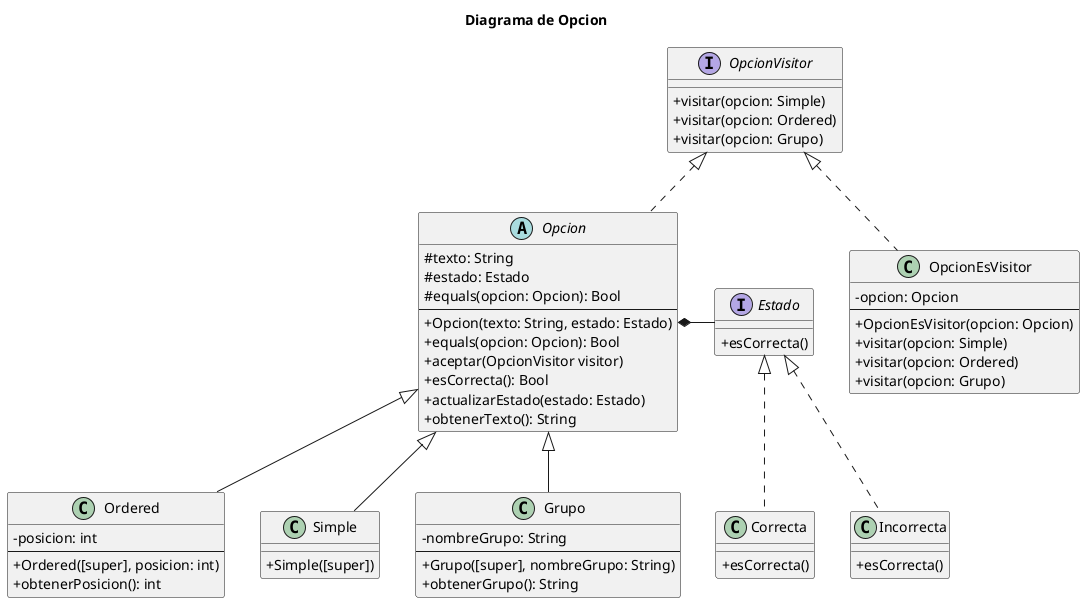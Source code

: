 @startuml diagrama de clases
skinparam classAttributeIconSize 0
title Diagrama de Opcion

abstract class Opcion implements OpcionVisitor {
    #texto: String
    #estado: Estado
    #equals(opcion: Opcion): Bool
    ---
    +Opcion(texto: String, estado: Estado)
    +equals(opcion: Opcion): Bool
    +aceptar(OpcionVisitor visitor)
    +esCorrecta(): Bool
    +actualizarEstado(estado: Estado)
    +obtenerTexto(): String
}

class Ordered extends Opcion {
    -posicion: int
    ---
    +Ordered([super], posicion: int)
    +obtenerPosicion(): int
}

class Simple extends Opcion {
    +Simple([super])
}

class Grupo extends Opcion {
    -nombreGrupo: String
    ---
    +Grupo([super], nombreGrupo: String)
    +obtenerGrupo(): String
}

interface Estado {
    + esCorrecta()
}

class Correcta implements Estado {
    + esCorrecta()
}

class Incorrecta implements Estado {
    + esCorrecta()
}

interface OpcionVisitor {
    + visitar(opcion: Simple)
    + visitar(opcion: Ordered)
    + visitar(opcion: Grupo)
}

class OpcionEsVisitor implements OpcionVisitor {
    -opcion: Opcion
    ---
    + OpcionEsVisitor(opcion: Opcion)
    + visitar(opcion: Simple)
    + visitar(opcion: Ordered)
    + visitar(opcion: Grupo)
}

Opcion *- Estado

@enduml